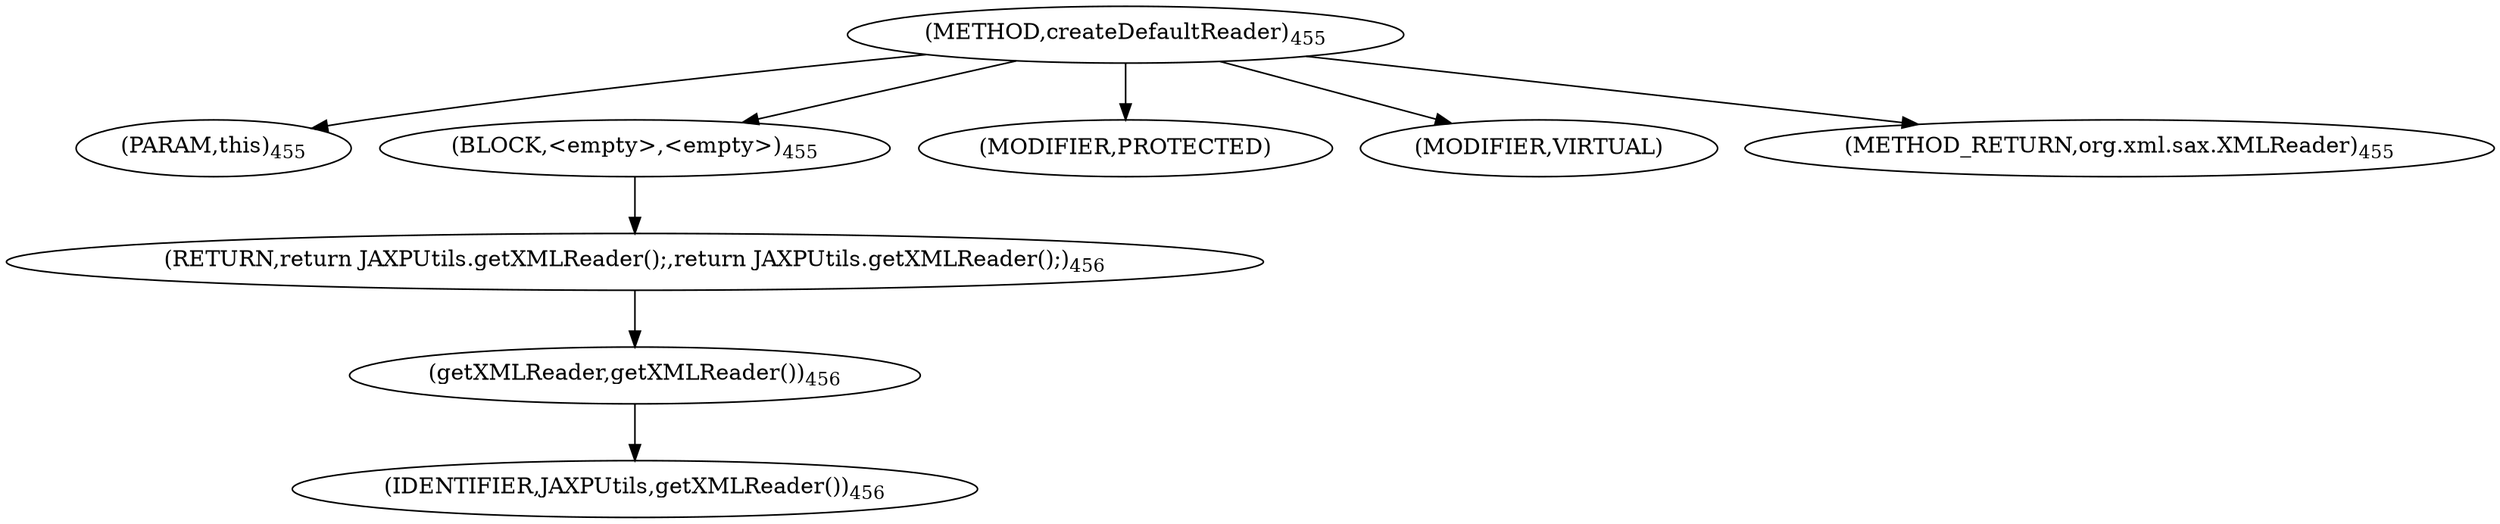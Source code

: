 digraph "createDefaultReader" {  
"897" [label = <(METHOD,createDefaultReader)<SUB>455</SUB>> ]
"898" [label = <(PARAM,this)<SUB>455</SUB>> ]
"899" [label = <(BLOCK,&lt;empty&gt;,&lt;empty&gt;)<SUB>455</SUB>> ]
"900" [label = <(RETURN,return JAXPUtils.getXMLReader();,return JAXPUtils.getXMLReader();)<SUB>456</SUB>> ]
"901" [label = <(getXMLReader,getXMLReader())<SUB>456</SUB>> ]
"902" [label = <(IDENTIFIER,JAXPUtils,getXMLReader())<SUB>456</SUB>> ]
"903" [label = <(MODIFIER,PROTECTED)> ]
"904" [label = <(MODIFIER,VIRTUAL)> ]
"905" [label = <(METHOD_RETURN,org.xml.sax.XMLReader)<SUB>455</SUB>> ]
  "897" -> "898" 
  "897" -> "899" 
  "897" -> "903" 
  "897" -> "904" 
  "897" -> "905" 
  "899" -> "900" 
  "900" -> "901" 
  "901" -> "902" 
}
